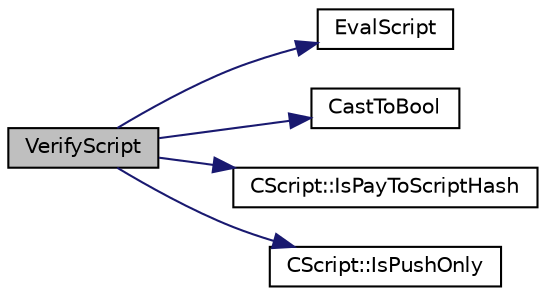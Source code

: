 digraph "VerifyScript"
{
  edge [fontname="Helvetica",fontsize="10",labelfontname="Helvetica",labelfontsize="10"];
  node [fontname="Helvetica",fontsize="10",shape=record];
  rankdir="LR";
  Node524 [label="VerifyScript",height=0.2,width=0.4,color="black", fillcolor="grey75", style="filled", fontcolor="black"];
  Node524 -> Node525 [color="midnightblue",fontsize="10",style="solid",fontname="Helvetica"];
  Node525 [label="EvalScript",height=0.2,width=0.4,color="black", fillcolor="white", style="filled",URL="$script_8cpp.html#a06faacc17cea79366513c22361475a5a"];
  Node524 -> Node526 [color="midnightblue",fontsize="10",style="solid",fontname="Helvetica"];
  Node526 [label="CastToBool",height=0.2,width=0.4,color="black", fillcolor="white", style="filled",URL="$script_8cpp.html#a43bc2157638b796f2e3144963e00db34"];
  Node524 -> Node527 [color="midnightblue",fontsize="10",style="solid",fontname="Helvetica"];
  Node527 [label="CScript::IsPayToScriptHash",height=0.2,width=0.4,color="black", fillcolor="white", style="filled",URL="$class_c_script.html#a0c3729c606d318923dc06f95d85a0971"];
  Node524 -> Node528 [color="midnightblue",fontsize="10",style="solid",fontname="Helvetica"];
  Node528 [label="CScript::IsPushOnly",height=0.2,width=0.4,color="black", fillcolor="white", style="filled",URL="$class_c_script.html#a804771eeafb1039672515eabbc823274"];
}
